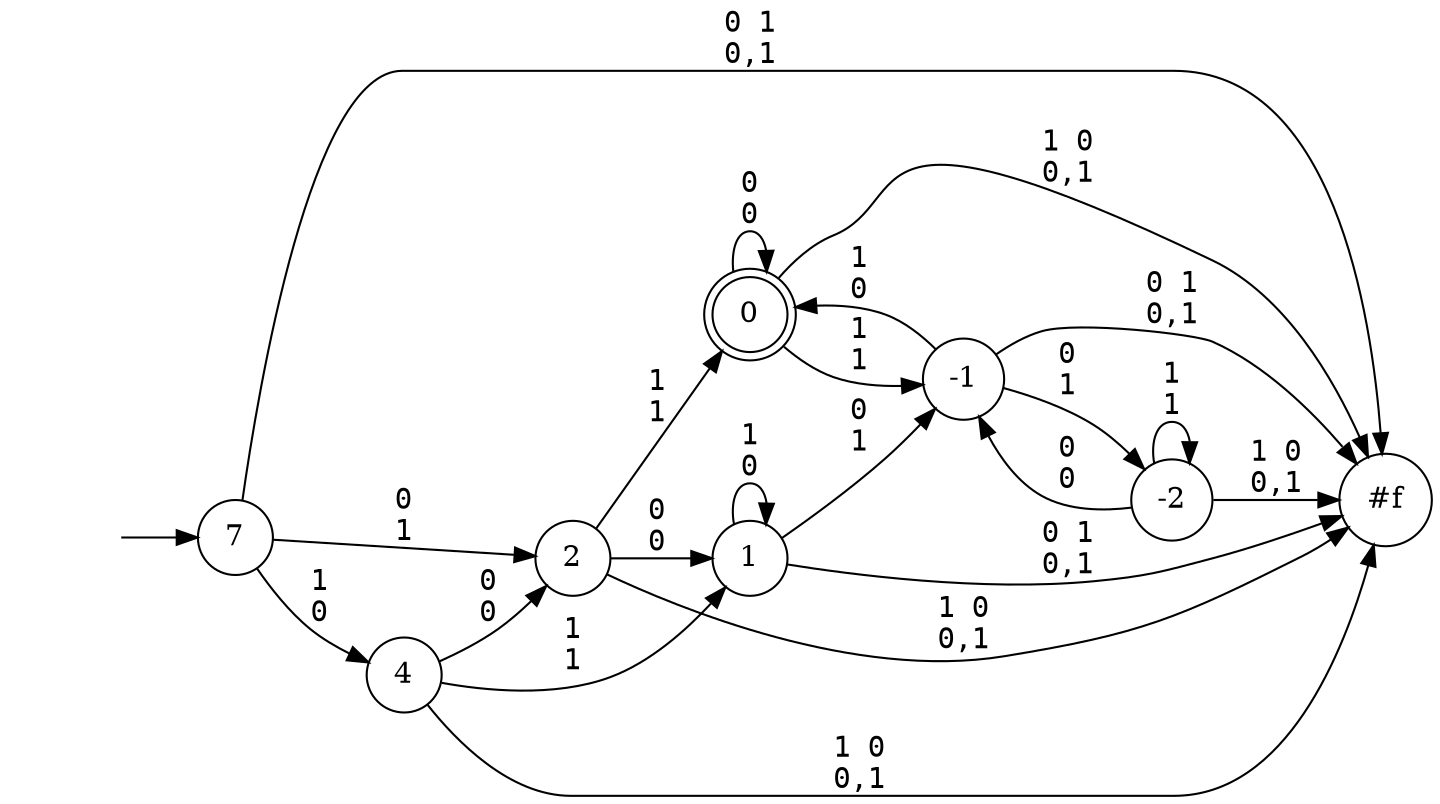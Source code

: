 digraph G {
rankdir="LR";edge[fontname=Courier];
node[shape=circle];
"#entry#"[shape=none label=""];
"0"[shape=doublecircle];
"#entry#"->"7"
"7"->"#f"[label="0 1\n0,1"];
"7"->"4"[label="1\n0"];
"7"->"2"[label="0\n1"];
"4"->"2"[label="0\n0"];
"4"->"#f"[label="1 0\n0,1"];
"4"->"1"[label="1\n1"];
"2"->"1"[label="0\n0"];
"2"->"#f"[label="1 0\n0,1"];
"2"->"0"[label="1\n1"];
"1"->"#f"[label="0 1\n0,1"];
"1"->"1"[label="1\n0"];
"1"->"-1"[label="0\n1"];
"0"->"0"[label="0\n0"];
"0"->"#f"[label="1 0\n0,1"];
"0"->"-1"[label="1\n1"];
"-1"->"#f"[label="0 1\n0,1"];
"-1"->"0"[label="1\n0"];
"-1"->"-2"[label="0\n1"];
"-2"->"-1"[label="0\n0"];
"-2"->"#f"[label="1 0\n0,1"];
"-2"->"-2"[label="1\n1"];
}
